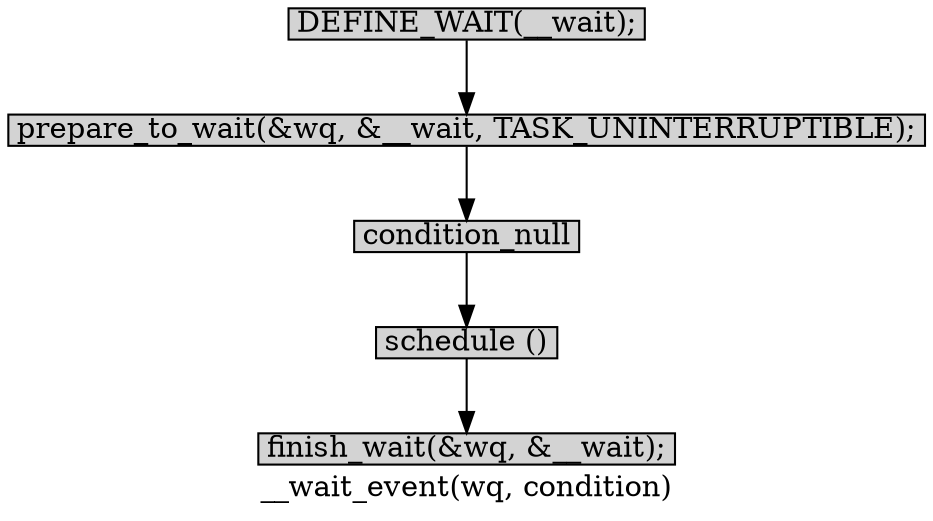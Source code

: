 digraph __wait_event{
        label="__wait_event(wq, condition)";
        size="10,18";
        ratio=filled;
        
		node[style=filled, shape = box, margin="0.05,0.005",height="0.1",width="0.1"];

		DEFINE_WAIT[label="DEFINE_WAIT(__wait);"];
		prepare_to_wait[label="prepare_to_wait(&wq, &__wait, TASK_UNINTERRUPTIBLE);"];
		condition_null[label="condition_null"];
		schedule[label="schedule ()"];
		finish_wait[label="finish_wait(&wq, &__wait);"];

		DEFINE_WAIT -> prepare_to_wait;
		prepare_to_wait -> condition_null;
		condition_null -> schedule;
		schedule -> finish_wait;
}

